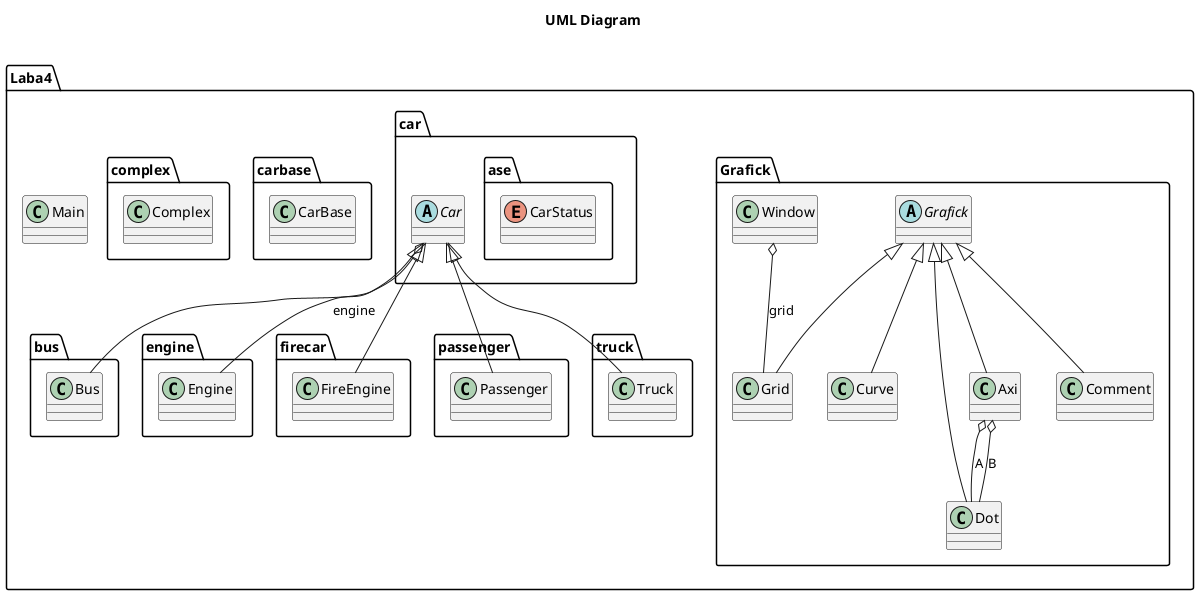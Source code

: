 @startuml

title UML Diagram\n

  namespace Laba4 {
    namespace Grafick {
        class Axi {
            }
        class Comment {
            }
        class Curve {
            }
        class Dot {
            }
        abstract class Grafick {
            }
        class Grid {
            }
        class Window {
            }
      }

      class Main {
      }

  namespace bus {
      class Bus {
      }
      }

  namespace car {
      abstract class Car {
      }
      namespace ase {
      enum CarStatus {
      }
      }
      }
  namespace carbase {
      class CarBase {
      }
      }
  namespace complex {
      class Complex {
      }

      }
  namespace engine {
      class Engine {
      }
      }
  namespace firecar {
      class FireEngine {
      }
      }
  namespace passenger {
      class Passenger {
      }
      }
  namespace truck {
      class Truck {
      }
      }
}

   Laba4.Grafick.Axi -up-|> Laba4.Grafick.Grafick
   Laba4.Grafick.Axi o-- Laba4.Grafick.Dot : A
   Laba4.Grafick.Axi o-- Laba4.Grafick.Dot : B
   Laba4.Grafick.Comment -up-|>  Laba4.Grafick.Grafick
   Laba4.Grafick.Curve -up-|>  Laba4.Grafick.Grafick
   Laba4.Grafick.Dot -up-|>  Laba4.Grafick.Grafick
   Laba4.Grafick.Grid -up-|>  Laba4.Grafick.Grafick
   Laba4.Grafick.Window o--  Laba4.Grafick.Grid : grid
   Laba4.bus.Bus -up-|>  Laba4.car.Car
   Laba4.car.Car o--  Laba4.car.Car.ColorsCar : color
   Laba4.car.Car o--  Laba4.engine.Engine : engine
   Laba4.firecar.FireEngine -up-|>  Laba4.car.Car
   Laba4.passenger.Passenger -up-|>  Laba4.car.Car
   Laba4.truck.Truck -up-|>  Laba4.car.Car

@enduml
